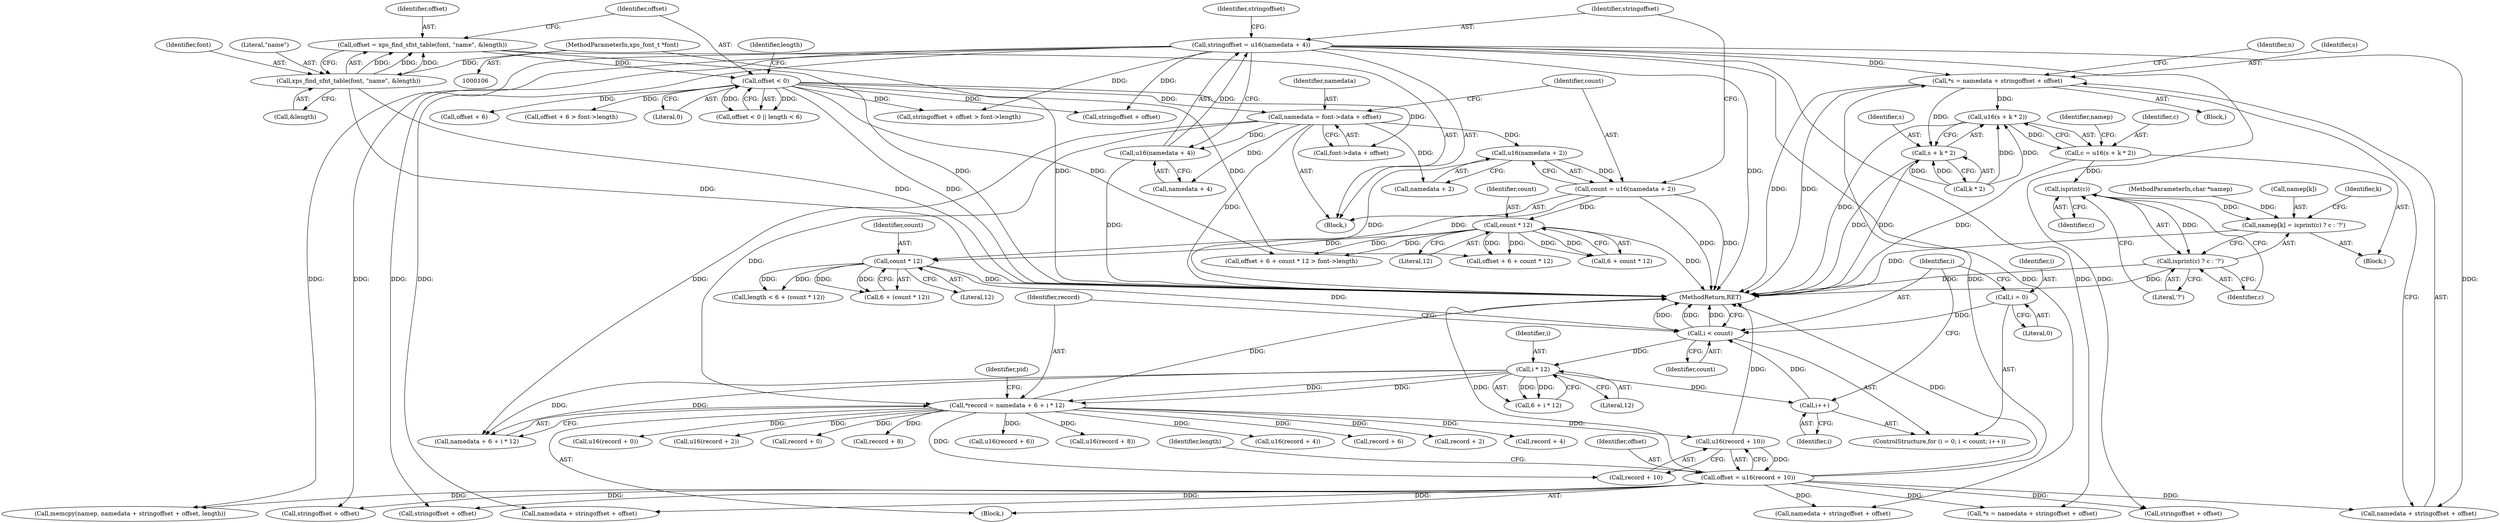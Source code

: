 digraph "0_ghostscript_3c2aebbedd37fab054e80f2e315de07d7e9b5bdb@pointer" {
"1000332" [label="(Call,*s = namedata + stringoffset + offset)"];
"1000169" [label="(Call,stringoffset = u16(namedata + 4))"];
"1000171" [label="(Call,u16(namedata + 4))"];
"1000156" [label="(Call,namedata = font->data + offset)"];
"1000134" [label="(Call,offset < 0)"];
"1000125" [label="(Call,offset = xps_find_sfnt_table(font, \"name\", &length))"];
"1000127" [label="(Call,xps_find_sfnt_table(font, \"name\", &length))"];
"1000107" [label="(MethodParameterIn,xps_font_t *font)"];
"1000265" [label="(Call,offset = u16(record + 10))"];
"1000267" [label="(Call,u16(record + 10))"];
"1000222" [label="(Call,*record = namedata + 6 + i * 12)"];
"1000228" [label="(Call,i * 12)"];
"1000215" [label="(Call,i < count)"];
"1000218" [label="(Call,i++)"];
"1000212" [label="(Call,i = 0)"];
"1000204" [label="(Call,count * 12)"];
"1000163" [label="(Call,count = u16(namedata + 2))"];
"1000165" [label="(Call,u16(namedata + 2))"];
"1000189" [label="(Call,count * 12)"];
"1000358" [label="(Call,u16(s + k * 2))"];
"1000356" [label="(Call,c = u16(s + k * 2))"];
"1000369" [label="(Call,isprint(c))"];
"1000364" [label="(Call,namep[k] = isprint(c) ? c : '?')"];
"1000368" [label="(Call,isprint(c) ? c : '?')"];
"1000359" [label="(Call,s + k * 2)"];
"1000204" [label="(Call,count * 12)"];
"1000170" [label="(Identifier,stringoffset)"];
"1000191" [label="(Literal,12)"];
"1000217" [label="(Identifier,count)"];
"1000297" [label="(Call,memcpy(namep, namedata + stringoffset + offset, length))"];
"1000255" [label="(Call,u16(record + 6))"];
"1000146" [label="(Call,offset + 6)"];
"1000228" [label="(Call,i * 12)"];
"1000145" [label="(Call,offset + 6 > font->length)"];
"1000265" [label="(Call,offset = u16(record + 10))"];
"1000261" [label="(Call,u16(record + 8))"];
"1000248" [label="(Call,u16(record + 4))"];
"1000190" [label="(Identifier,count)"];
"1000126" [label="(Identifier,offset)"];
"1000299" [label="(Call,namedata + stringoffset + offset)"];
"1000256" [label="(Call,record + 6)"];
"1000206" [label="(Literal,12)"];
"1000266" [label="(Identifier,offset)"];
"1000369" [label="(Call,isprint(c))"];
"1000133" [label="(Call,offset < 0 || length < 6)"];
"1000213" [label="(Identifier,i)"];
"1000358" [label="(Call,u16(s + k * 2))"];
"1000165" [label="(Call,u16(namedata + 2))"];
"1000356" [label="(Call,c = u16(s + k * 2))"];
"1000400" [label="(Call,*s = namedata + stringoffset + offset)"];
"1000202" [label="(Call,6 + (count * 12))"];
"1000354" [label="(Block,)"];
"1000216" [label="(Identifier,i)"];
"1000219" [label="(Identifier,i)"];
"1000336" [label="(Call,stringoffset + offset)"];
"1000156" [label="(Call,namedata = font->data + offset)"];
"1000177" [label="(Call,stringoffset + offset > font->length)"];
"1000365" [label="(Call,namep[k])"];
"1000127" [label="(Call,xps_find_sfnt_table(font, \"name\", &length))"];
"1000334" [label="(Call,namedata + stringoffset + offset)"];
"1000224" [label="(Call,namedata + 6 + i * 12)"];
"1000267" [label="(Call,u16(record + 10))"];
"1000404" [label="(Call,stringoffset + offset)"];
"1000402" [label="(Call,namedata + stringoffset + offset)"];
"1000333" [label="(Identifier,s)"];
"1000226" [label="(Call,6 + i * 12)"];
"1000185" [label="(Call,offset + 6 + count * 12)"];
"1000242" [label="(Call,record + 2)"];
"1000332" [label="(Call,*s = namedata + stringoffset + offset)"];
"1000171" [label="(Call,u16(namedata + 4))"];
"1000230" [label="(Literal,12)"];
"1000215" [label="(Call,i < count)"];
"1000249" [label="(Call,record + 4)"];
"1000166" [label="(Call,namedata + 2)"];
"1000364" [label="(Call,namep[k] = isprint(c) ? c : '?')"];
"1000212" [label="(Call,i = 0)"];
"1000125" [label="(Call,offset = xps_find_sfnt_table(font, \"name\", &length))"];
"1000234" [label="(Call,u16(record + 0))"];
"1000223" [label="(Identifier,record)"];
"1000218" [label="(Call,i++)"];
"1000361" [label="(Call,k * 2)"];
"1000179" [label="(Identifier,stringoffset)"];
"1000214" [label="(Literal,0)"];
"1000189" [label="(Call,count * 12)"];
"1000241" [label="(Call,u16(record + 2))"];
"1000205" [label="(Identifier,count)"];
"1000330" [label="(Block,)"];
"1000129" [label="(Literal,\"name\")"];
"1000110" [label="(Block,)"];
"1000187" [label="(Call,6 + count * 12)"];
"1000211" [label="(ControlStructure,for (i = 0; i < count; i++))"];
"1000184" [label="(Call,offset + 6 + count * 12 > font->length)"];
"1000169" [label="(Call,stringoffset = u16(namedata + 4))"];
"1000368" [label="(Call,isprint(c) ? c : '?')"];
"1000233" [label="(Identifier,pid)"];
"1000341" [label="(Identifier,n)"];
"1000301" [label="(Call,stringoffset + offset)"];
"1000360" [label="(Identifier,s)"];
"1000128" [label="(Identifier,font)"];
"1000268" [label="(Call,record + 10)"];
"1000449" [label="(MethodReturn,RET)"];
"1000235" [label="(Call,record + 0)"];
"1000107" [label="(MethodParameterIn,xps_font_t *font)"];
"1000135" [label="(Identifier,offset)"];
"1000359" [label="(Call,s + k * 2)"];
"1000164" [label="(Identifier,count)"];
"1000138" [label="(Identifier,length)"];
"1000229" [label="(Identifier,i)"];
"1000262" [label="(Call,record + 8)"];
"1000357" [label="(Identifier,c)"];
"1000366" [label="(Identifier,namep)"];
"1000163" [label="(Call,count = u16(namedata + 2))"];
"1000157" [label="(Identifier,namedata)"];
"1000372" [label="(Literal,'?')"];
"1000272" [label="(Identifier,length)"];
"1000136" [label="(Literal,0)"];
"1000353" [label="(Identifier,k)"];
"1000220" [label="(Block,)"];
"1000158" [label="(Call,font->data + offset)"];
"1000200" [label="(Call,length < 6 + (count * 12))"];
"1000370" [label="(Identifier,c)"];
"1000371" [label="(Identifier,c)"];
"1000178" [label="(Call,stringoffset + offset)"];
"1000130" [label="(Call,&length)"];
"1000108" [label="(MethodParameterIn,char *namep)"];
"1000134" [label="(Call,offset < 0)"];
"1000172" [label="(Call,namedata + 4)"];
"1000222" [label="(Call,*record = namedata + 6 + i * 12)"];
"1000332" -> "1000330"  [label="AST: "];
"1000332" -> "1000334"  [label="CFG: "];
"1000333" -> "1000332"  [label="AST: "];
"1000334" -> "1000332"  [label="AST: "];
"1000341" -> "1000332"  [label="CFG: "];
"1000332" -> "1000449"  [label="DDG: "];
"1000332" -> "1000449"  [label="DDG: "];
"1000169" -> "1000332"  [label="DDG: "];
"1000265" -> "1000332"  [label="DDG: "];
"1000332" -> "1000358"  [label="DDG: "];
"1000332" -> "1000359"  [label="DDG: "];
"1000169" -> "1000110"  [label="AST: "];
"1000169" -> "1000171"  [label="CFG: "];
"1000170" -> "1000169"  [label="AST: "];
"1000171" -> "1000169"  [label="AST: "];
"1000179" -> "1000169"  [label="CFG: "];
"1000169" -> "1000449"  [label="DDG: "];
"1000171" -> "1000169"  [label="DDG: "];
"1000169" -> "1000177"  [label="DDG: "];
"1000169" -> "1000178"  [label="DDG: "];
"1000169" -> "1000297"  [label="DDG: "];
"1000169" -> "1000299"  [label="DDG: "];
"1000169" -> "1000301"  [label="DDG: "];
"1000169" -> "1000334"  [label="DDG: "];
"1000169" -> "1000336"  [label="DDG: "];
"1000169" -> "1000400"  [label="DDG: "];
"1000169" -> "1000402"  [label="DDG: "];
"1000169" -> "1000404"  [label="DDG: "];
"1000171" -> "1000172"  [label="CFG: "];
"1000172" -> "1000171"  [label="AST: "];
"1000171" -> "1000449"  [label="DDG: "];
"1000156" -> "1000171"  [label="DDG: "];
"1000156" -> "1000110"  [label="AST: "];
"1000156" -> "1000158"  [label="CFG: "];
"1000157" -> "1000156"  [label="AST: "];
"1000158" -> "1000156"  [label="AST: "];
"1000164" -> "1000156"  [label="CFG: "];
"1000156" -> "1000449"  [label="DDG: "];
"1000134" -> "1000156"  [label="DDG: "];
"1000156" -> "1000165"  [label="DDG: "];
"1000156" -> "1000166"  [label="DDG: "];
"1000156" -> "1000172"  [label="DDG: "];
"1000156" -> "1000222"  [label="DDG: "];
"1000156" -> "1000224"  [label="DDG: "];
"1000134" -> "1000133"  [label="AST: "];
"1000134" -> "1000136"  [label="CFG: "];
"1000135" -> "1000134"  [label="AST: "];
"1000136" -> "1000134"  [label="AST: "];
"1000138" -> "1000134"  [label="CFG: "];
"1000133" -> "1000134"  [label="CFG: "];
"1000134" -> "1000449"  [label="DDG: "];
"1000134" -> "1000133"  [label="DDG: "];
"1000134" -> "1000133"  [label="DDG: "];
"1000125" -> "1000134"  [label="DDG: "];
"1000134" -> "1000145"  [label="DDG: "];
"1000134" -> "1000146"  [label="DDG: "];
"1000134" -> "1000158"  [label="DDG: "];
"1000134" -> "1000177"  [label="DDG: "];
"1000134" -> "1000178"  [label="DDG: "];
"1000134" -> "1000184"  [label="DDG: "];
"1000134" -> "1000185"  [label="DDG: "];
"1000125" -> "1000110"  [label="AST: "];
"1000125" -> "1000127"  [label="CFG: "];
"1000126" -> "1000125"  [label="AST: "];
"1000127" -> "1000125"  [label="AST: "];
"1000135" -> "1000125"  [label="CFG: "];
"1000125" -> "1000449"  [label="DDG: "];
"1000127" -> "1000125"  [label="DDG: "];
"1000127" -> "1000125"  [label="DDG: "];
"1000127" -> "1000125"  [label="DDG: "];
"1000127" -> "1000130"  [label="CFG: "];
"1000128" -> "1000127"  [label="AST: "];
"1000129" -> "1000127"  [label="AST: "];
"1000130" -> "1000127"  [label="AST: "];
"1000127" -> "1000449"  [label="DDG: "];
"1000127" -> "1000449"  [label="DDG: "];
"1000107" -> "1000127"  [label="DDG: "];
"1000107" -> "1000106"  [label="AST: "];
"1000107" -> "1000449"  [label="DDG: "];
"1000265" -> "1000220"  [label="AST: "];
"1000265" -> "1000267"  [label="CFG: "];
"1000266" -> "1000265"  [label="AST: "];
"1000267" -> "1000265"  [label="AST: "];
"1000272" -> "1000265"  [label="CFG: "];
"1000265" -> "1000449"  [label="DDG: "];
"1000265" -> "1000449"  [label="DDG: "];
"1000267" -> "1000265"  [label="DDG: "];
"1000265" -> "1000297"  [label="DDG: "];
"1000265" -> "1000299"  [label="DDG: "];
"1000265" -> "1000301"  [label="DDG: "];
"1000265" -> "1000334"  [label="DDG: "];
"1000265" -> "1000336"  [label="DDG: "];
"1000265" -> "1000400"  [label="DDG: "];
"1000265" -> "1000402"  [label="DDG: "];
"1000265" -> "1000404"  [label="DDG: "];
"1000267" -> "1000268"  [label="CFG: "];
"1000268" -> "1000267"  [label="AST: "];
"1000267" -> "1000449"  [label="DDG: "];
"1000222" -> "1000267"  [label="DDG: "];
"1000222" -> "1000220"  [label="AST: "];
"1000222" -> "1000224"  [label="CFG: "];
"1000223" -> "1000222"  [label="AST: "];
"1000224" -> "1000222"  [label="AST: "];
"1000233" -> "1000222"  [label="CFG: "];
"1000222" -> "1000449"  [label="DDG: "];
"1000228" -> "1000222"  [label="DDG: "];
"1000228" -> "1000222"  [label="DDG: "];
"1000222" -> "1000234"  [label="DDG: "];
"1000222" -> "1000235"  [label="DDG: "];
"1000222" -> "1000241"  [label="DDG: "];
"1000222" -> "1000242"  [label="DDG: "];
"1000222" -> "1000248"  [label="DDG: "];
"1000222" -> "1000249"  [label="DDG: "];
"1000222" -> "1000255"  [label="DDG: "];
"1000222" -> "1000256"  [label="DDG: "];
"1000222" -> "1000261"  [label="DDG: "];
"1000222" -> "1000262"  [label="DDG: "];
"1000222" -> "1000268"  [label="DDG: "];
"1000228" -> "1000226"  [label="AST: "];
"1000228" -> "1000230"  [label="CFG: "];
"1000229" -> "1000228"  [label="AST: "];
"1000230" -> "1000228"  [label="AST: "];
"1000226" -> "1000228"  [label="CFG: "];
"1000228" -> "1000218"  [label="DDG: "];
"1000228" -> "1000224"  [label="DDG: "];
"1000228" -> "1000224"  [label="DDG: "];
"1000228" -> "1000226"  [label="DDG: "];
"1000228" -> "1000226"  [label="DDG: "];
"1000215" -> "1000228"  [label="DDG: "];
"1000215" -> "1000211"  [label="AST: "];
"1000215" -> "1000217"  [label="CFG: "];
"1000216" -> "1000215"  [label="AST: "];
"1000217" -> "1000215"  [label="AST: "];
"1000223" -> "1000215"  [label="CFG: "];
"1000449" -> "1000215"  [label="CFG: "];
"1000215" -> "1000449"  [label="DDG: "];
"1000215" -> "1000449"  [label="DDG: "];
"1000215" -> "1000449"  [label="DDG: "];
"1000218" -> "1000215"  [label="DDG: "];
"1000212" -> "1000215"  [label="DDG: "];
"1000204" -> "1000215"  [label="DDG: "];
"1000218" -> "1000211"  [label="AST: "];
"1000218" -> "1000219"  [label="CFG: "];
"1000219" -> "1000218"  [label="AST: "];
"1000216" -> "1000218"  [label="CFG: "];
"1000212" -> "1000211"  [label="AST: "];
"1000212" -> "1000214"  [label="CFG: "];
"1000213" -> "1000212"  [label="AST: "];
"1000214" -> "1000212"  [label="AST: "];
"1000216" -> "1000212"  [label="CFG: "];
"1000204" -> "1000202"  [label="AST: "];
"1000204" -> "1000206"  [label="CFG: "];
"1000205" -> "1000204"  [label="AST: "];
"1000206" -> "1000204"  [label="AST: "];
"1000202" -> "1000204"  [label="CFG: "];
"1000204" -> "1000449"  [label="DDG: "];
"1000204" -> "1000200"  [label="DDG: "];
"1000204" -> "1000200"  [label="DDG: "];
"1000204" -> "1000202"  [label="DDG: "];
"1000204" -> "1000202"  [label="DDG: "];
"1000163" -> "1000204"  [label="DDG: "];
"1000189" -> "1000204"  [label="DDG: "];
"1000163" -> "1000110"  [label="AST: "];
"1000163" -> "1000165"  [label="CFG: "];
"1000164" -> "1000163"  [label="AST: "];
"1000165" -> "1000163"  [label="AST: "];
"1000170" -> "1000163"  [label="CFG: "];
"1000163" -> "1000449"  [label="DDG: "];
"1000163" -> "1000449"  [label="DDG: "];
"1000165" -> "1000163"  [label="DDG: "];
"1000163" -> "1000189"  [label="DDG: "];
"1000165" -> "1000166"  [label="CFG: "];
"1000166" -> "1000165"  [label="AST: "];
"1000165" -> "1000449"  [label="DDG: "];
"1000189" -> "1000187"  [label="AST: "];
"1000189" -> "1000191"  [label="CFG: "];
"1000190" -> "1000189"  [label="AST: "];
"1000191" -> "1000189"  [label="AST: "];
"1000187" -> "1000189"  [label="CFG: "];
"1000189" -> "1000449"  [label="DDG: "];
"1000189" -> "1000184"  [label="DDG: "];
"1000189" -> "1000184"  [label="DDG: "];
"1000189" -> "1000185"  [label="DDG: "];
"1000189" -> "1000185"  [label="DDG: "];
"1000189" -> "1000187"  [label="DDG: "];
"1000189" -> "1000187"  [label="DDG: "];
"1000358" -> "1000356"  [label="AST: "];
"1000358" -> "1000359"  [label="CFG: "];
"1000359" -> "1000358"  [label="AST: "];
"1000356" -> "1000358"  [label="CFG: "];
"1000358" -> "1000449"  [label="DDG: "];
"1000358" -> "1000356"  [label="DDG: "];
"1000361" -> "1000358"  [label="DDG: "];
"1000361" -> "1000358"  [label="DDG: "];
"1000356" -> "1000354"  [label="AST: "];
"1000357" -> "1000356"  [label="AST: "];
"1000366" -> "1000356"  [label="CFG: "];
"1000356" -> "1000449"  [label="DDG: "];
"1000356" -> "1000369"  [label="DDG: "];
"1000369" -> "1000368"  [label="AST: "];
"1000369" -> "1000370"  [label="CFG: "];
"1000370" -> "1000369"  [label="AST: "];
"1000371" -> "1000369"  [label="CFG: "];
"1000372" -> "1000369"  [label="CFG: "];
"1000369" -> "1000364"  [label="DDG: "];
"1000369" -> "1000368"  [label="DDG: "];
"1000364" -> "1000354"  [label="AST: "];
"1000364" -> "1000368"  [label="CFG: "];
"1000365" -> "1000364"  [label="AST: "];
"1000368" -> "1000364"  [label="AST: "];
"1000353" -> "1000364"  [label="CFG: "];
"1000364" -> "1000449"  [label="DDG: "];
"1000108" -> "1000364"  [label="DDG: "];
"1000368" -> "1000371"  [label="CFG: "];
"1000368" -> "1000372"  [label="CFG: "];
"1000371" -> "1000368"  [label="AST: "];
"1000372" -> "1000368"  [label="AST: "];
"1000368" -> "1000449"  [label="DDG: "];
"1000368" -> "1000449"  [label="DDG: "];
"1000359" -> "1000361"  [label="CFG: "];
"1000360" -> "1000359"  [label="AST: "];
"1000361" -> "1000359"  [label="AST: "];
"1000359" -> "1000449"  [label="DDG: "];
"1000359" -> "1000449"  [label="DDG: "];
"1000361" -> "1000359"  [label="DDG: "];
"1000361" -> "1000359"  [label="DDG: "];
}
